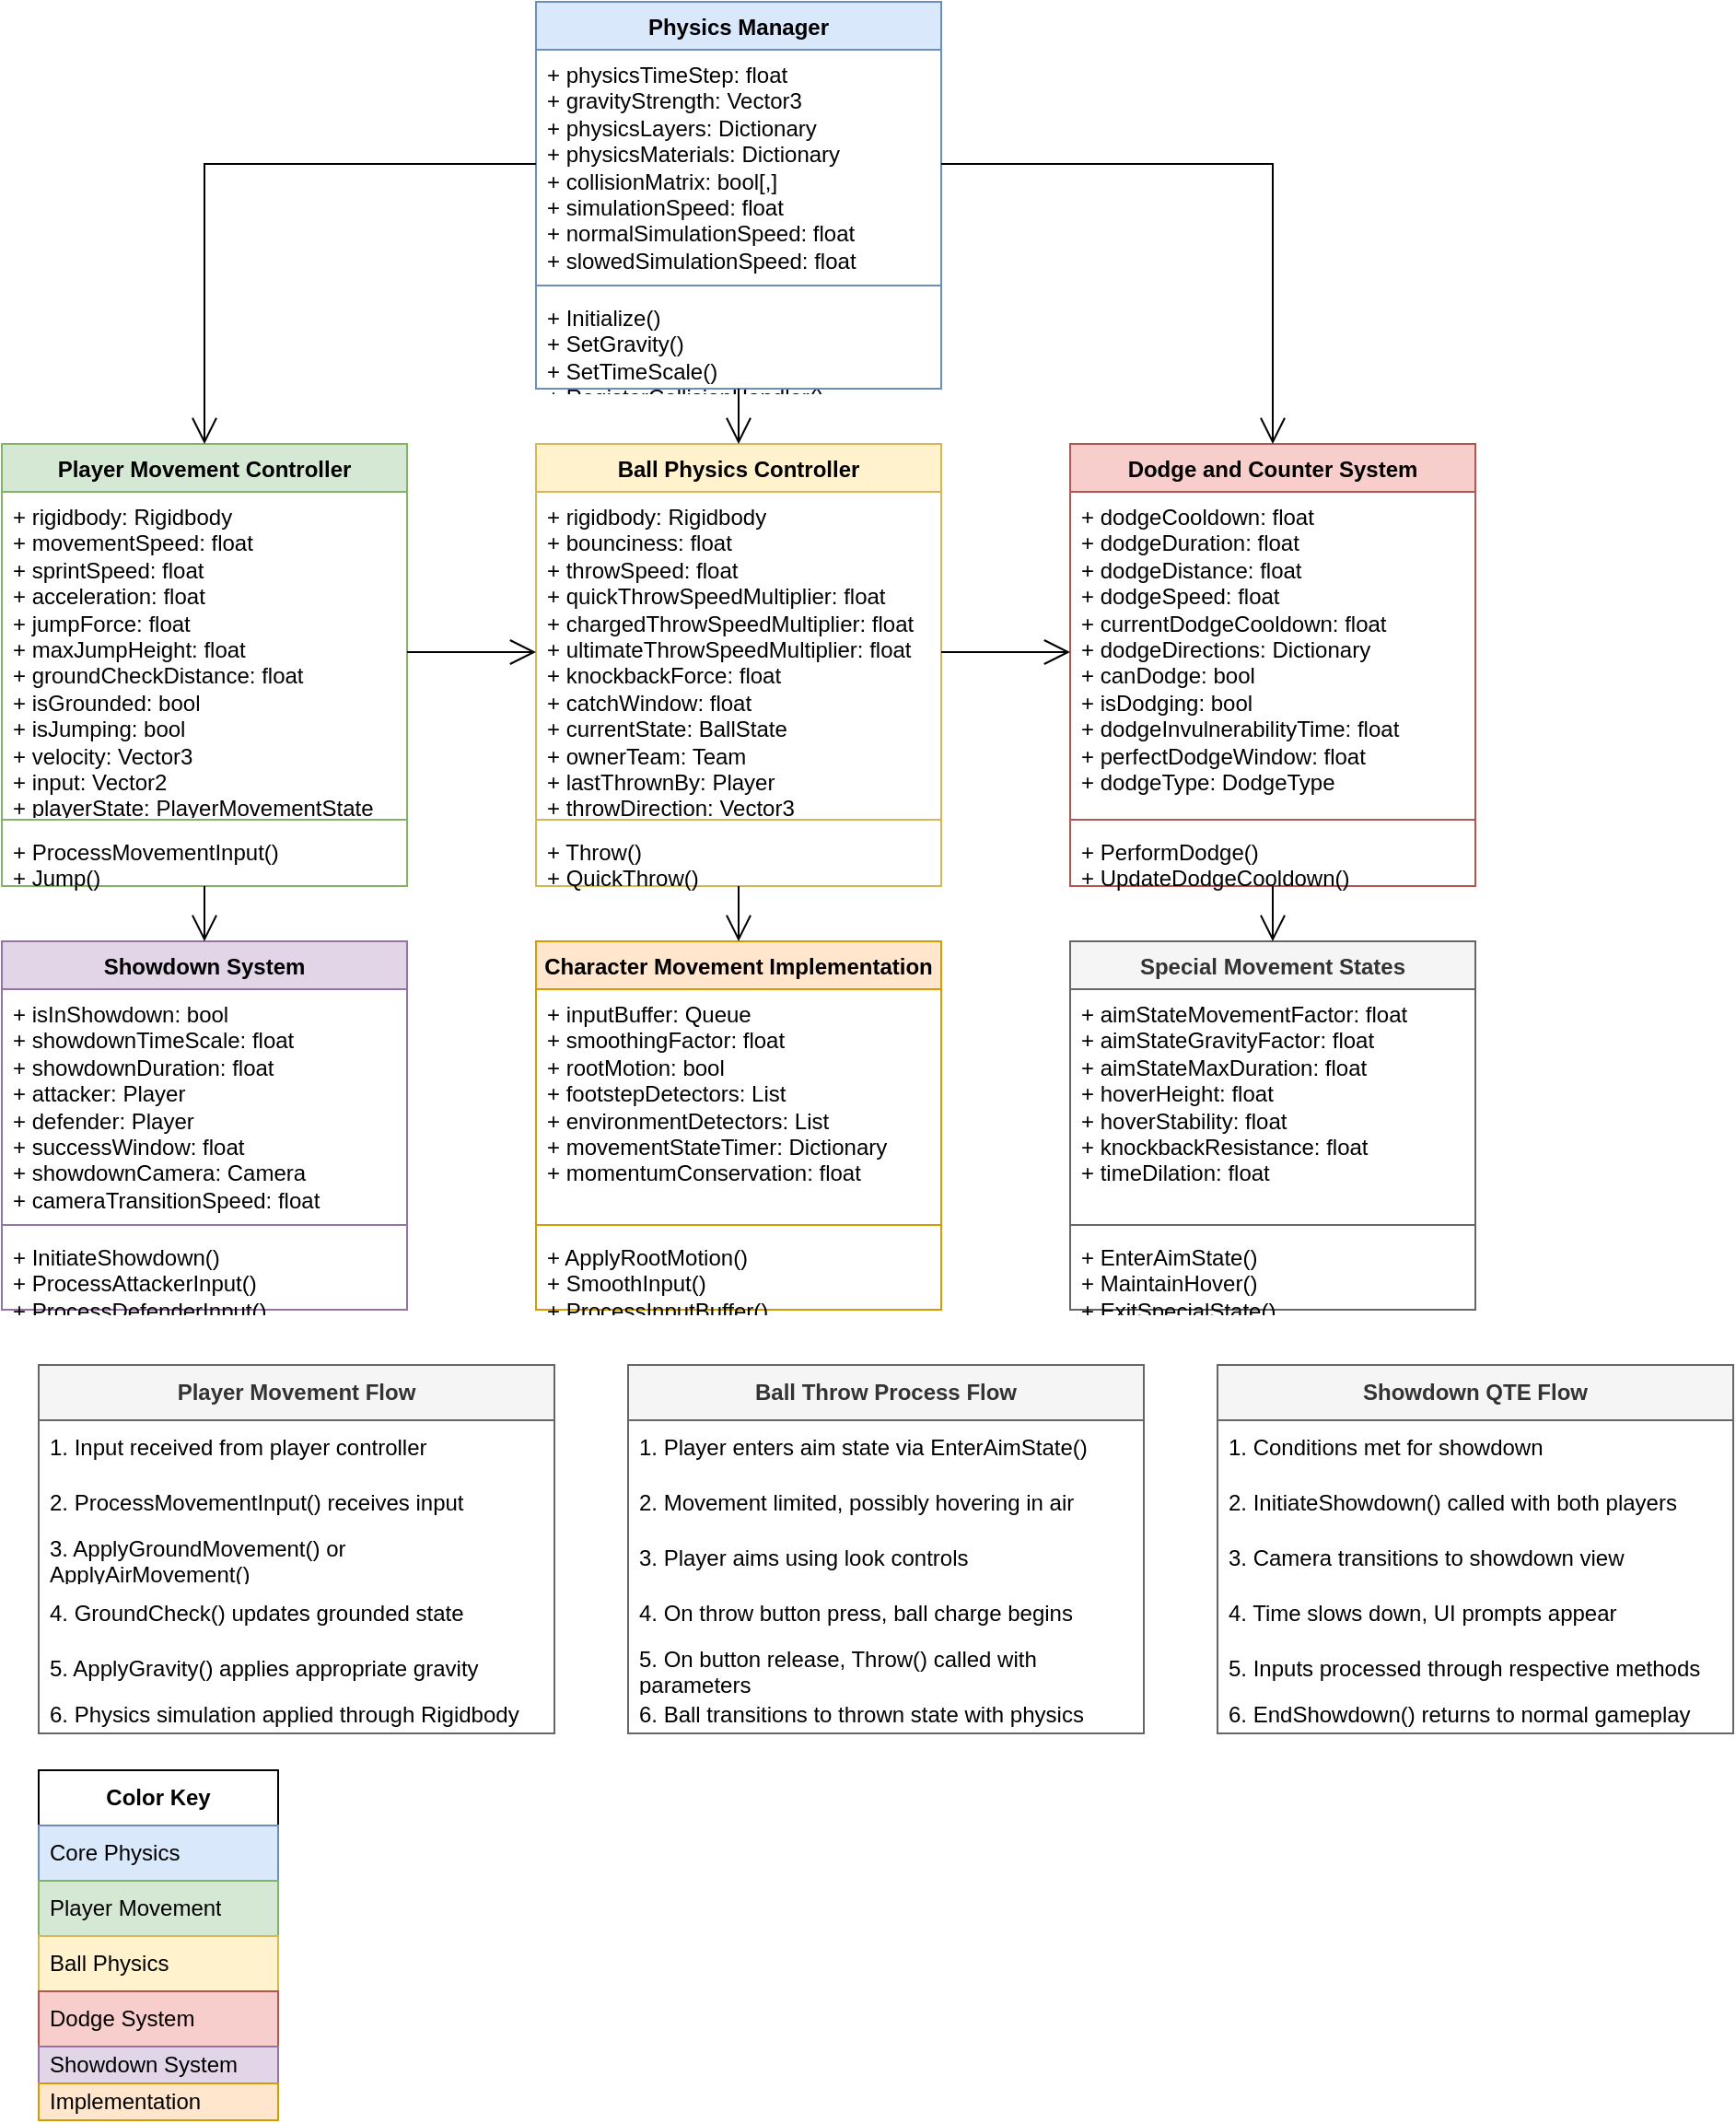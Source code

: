 <?xml version="1.0" encoding="UTF-8"?>
<mxfile version="22.1.7">
  <diagram name="MovementPhysicsArchitecture" id="movement_physics_architecture">
    <mxGraphModel dx="1434" dy="790" grid="1" gridSize="10" guides="1" tooltips="1" connect="1" arrows="1" fold="1" page="1" pageScale="1" pageWidth="850" pageHeight="1100" math="0" shadow="0">
      <root>
        <mxCell id="0" />
        <mxCell id="1" parent="0" />
        
        <!-- Core Systems -->
        <mxCell id="2" value="Physics Manager" style="swimlane;fontStyle=1;align=center;verticalAlign=top;childLayout=stackLayout;horizontal=1;startSize=26;horizontalStack=0;resizeParent=1;resizeParentMax=0;resizeLast=0;collapsible=1;marginBottom=0;whiteSpace=wrap;html=1;fillColor=#dae8fc;strokeColor=#6c8ebf;" parent="1" vertex="1">
          <mxGeometry x="330" y="40" width="220" height="210" as="geometry" />
        </mxCell>
        <mxCell id="3" value="+ physicsTimeStep: float&lt;br&gt;+ gravityStrength: Vector3&lt;br&gt;+ physicsLayers: Dictionary&lt;br&gt;+ physicsMaterials: Dictionary&lt;br&gt;+ collisionMatrix: bool[,]&lt;br&gt;+ simulationSpeed: float&lt;br&gt;+ normalSimulationSpeed: float&lt;br&gt;+ slowedSimulationSpeed: float" style="text;strokeColor=none;fillColor=none;align=left;verticalAlign=top;spacingLeft=4;spacingRight=4;overflow=hidden;rotatable=0;points=[[0,0.5],[1,0.5]];portConstraint=eastwest;whiteSpace=wrap;html=1;" parent="2" vertex="1">
          <mxGeometry y="26" width="220" height="124" as="geometry" />
        </mxCell>
        <mxCell id="4" value="" style="line;strokeWidth=1;fillColor=none;align=left;verticalAlign=middle;spacingTop=-1;spacingLeft=3;spacingRight=3;rotatable=0;labelPosition=right;points=[];portConstraint=eastwest;strokeColor=inherit;" parent="2" vertex="1">
          <mxGeometry y="150" width="220" height="8" as="geometry" />
        </mxCell>
        <mxCell id="5" value="+ Initialize()&lt;br&gt;+ SetGravity()&lt;br&gt;+ SetTimeScale()&lt;br&gt;+ RegisterCollisionHandler()" style="text;strokeColor=none;fillColor=none;align=left;verticalAlign=top;spacingLeft=4;spacingRight=4;overflow=hidden;rotatable=0;points=[[0,0.5],[1,0.5]];portConstraint=eastwest;whiteSpace=wrap;html=1;" parent="2" vertex="1">
          <mxGeometry y="158" width="220" height="52" as="geometry" />
        </mxCell>
        
        <!-- Player Movement -->
        <mxCell id="6" value="Player Movement Controller" style="swimlane;fontStyle=1;align=center;verticalAlign=top;childLayout=stackLayout;horizontal=1;startSize=26;horizontalStack=0;resizeParent=1;resizeParentMax=0;resizeLast=0;collapsible=1;marginBottom=0;whiteSpace=wrap;html=1;fillColor=#d5e8d4;strokeColor=#82b366;" parent="1" vertex="1">
          <mxGeometry x="40" y="280" width="220" height="240" as="geometry" />
        </mxCell>
        <mxCell id="7" value="+ rigidbody: Rigidbody&lt;br&gt;+ movementSpeed: float&lt;br&gt;+ sprintSpeed: float&lt;br&gt;+ acceleration: float&lt;br&gt;+ jumpForce: float&lt;br&gt;+ maxJumpHeight: float&lt;br&gt;+ groundCheckDistance: float&lt;br&gt;+ isGrounded: bool&lt;br&gt;+ isJumping: bool&lt;br&gt;+ velocity: Vector3&lt;br&gt;+ input: Vector2&lt;br&gt;+ playerState: PlayerMovementState" style="text;strokeColor=none;fillColor=none;align=left;verticalAlign=top;spacingLeft=4;spacingRight=4;overflow=hidden;rotatable=0;points=[[0,0.5],[1,0.5]];portConstraint=eastwest;whiteSpace=wrap;html=1;" parent="6" vertex="1">
          <mxGeometry y="26" width="220" height="174" as="geometry" />
        </mxCell>
        <mxCell id="8" value="" style="line;strokeWidth=1;fillColor=none;align=left;verticalAlign=middle;spacingTop=-1;spacingLeft=3;spacingRight=3;rotatable=0;labelPosition=right;points=[];portConstraint=eastwest;strokeColor=inherit;" parent="6" vertex="1">
          <mxGeometry y="200" width="220" height="8" as="geometry" />
        </mxCell>
        <mxCell id="9" value="+ ProcessMovementInput()&lt;br&gt;+ Jump()&lt;br&gt;+ GroundCheck()" style="text;strokeColor=none;fillColor=none;align=left;verticalAlign=top;spacingLeft=4;spacingRight=4;overflow=hidden;rotatable=0;points=[[0,0.5],[1,0.5]];portConstraint=eastwest;whiteSpace=wrap;html=1;" parent="6" vertex="1">
          <mxGeometry y="208" width="220" height="32" as="geometry" />
        </mxCell>
        
        <!-- Ball Physics -->
        <mxCell id="10" value="Ball Physics Controller" style="swimlane;fontStyle=1;align=center;verticalAlign=top;childLayout=stackLayout;horizontal=1;startSize=26;horizontalStack=0;resizeParent=1;resizeParentMax=0;resizeLast=0;collapsible=1;marginBottom=0;whiteSpace=wrap;html=1;fillColor=#fff2cc;strokeColor=#d6b656;" parent="1" vertex="1">
          <mxGeometry x="330" y="280" width="220" height="240" as="geometry" />
        </mxCell>
        <mxCell id="11" value="+ rigidbody: Rigidbody&lt;br&gt;+ bounciness: float&lt;br&gt;+ throwSpeed: float&lt;br&gt;+ quickThrowSpeedMultiplier: float&lt;br&gt;+ chargedThrowSpeedMultiplier: float&lt;br&gt;+ ultimateThrowSpeedMultiplier: float&lt;br&gt;+ knockbackForce: float&lt;br&gt;+ catchWindow: float&lt;br&gt;+ currentState: BallState&lt;br&gt;+ ownerTeam: Team&lt;br&gt;+ lastThrownBy: Player&lt;br&gt;+ throwDirection: Vector3" style="text;strokeColor=none;fillColor=none;align=left;verticalAlign=top;spacingLeft=4;spacingRight=4;overflow=hidden;rotatable=0;points=[[0,0.5],[1,0.5]];portConstraint=eastwest;whiteSpace=wrap;html=1;" parent="10" vertex="1">
          <mxGeometry y="26" width="220" height="174" as="geometry" />
        </mxCell>
        <mxCell id="12" value="" style="line;strokeWidth=1;fillColor=none;align=left;verticalAlign=middle;spacingTop=-1;spacingLeft=3;spacingRight=3;rotatable=0;labelPosition=right;points=[];portConstraint=eastwest;strokeColor=inherit;" parent="10" vertex="1">
          <mxGeometry y="200" width="220" height="8" as="geometry" />
        </mxCell>
        <mxCell id="13" value="+ Throw()&lt;br&gt;+ QuickThrow()&lt;br&gt;+ OnHit()" style="text;strokeColor=none;fillColor=none;align=left;verticalAlign=top;spacingLeft=4;spacingRight=4;overflow=hidden;rotatable=0;points=[[0,0.5],[1,0.5]];portConstraint=eastwest;whiteSpace=wrap;html=1;" parent="10" vertex="1">
          <mxGeometry y="208" width="220" height="32" as="geometry" />
        </mxCell>
        
        <!-- Dodge and Counter System -->
        <mxCell id="14" value="Dodge and Counter System" style="swimlane;fontStyle=1;align=center;verticalAlign=top;childLayout=stackLayout;horizontal=1;startSize=26;horizontalStack=0;resizeParent=1;resizeParentMax=0;resizeLast=0;collapsible=1;marginBottom=0;whiteSpace=wrap;html=1;fillColor=#f8cecc;strokeColor=#b85450;" parent="1" vertex="1">
          <mxGeometry x="620" y="280" width="220" height="240" as="geometry" />
        </mxCell>
        <mxCell id="15" value="+ dodgeCooldown: float&lt;br&gt;+ dodgeDuration: float&lt;br&gt;+ dodgeDistance: float&lt;br&gt;+ dodgeSpeed: float&lt;br&gt;+ currentDodgeCooldown: float&lt;br&gt;+ dodgeDirections: Dictionary&lt;br&gt;+ canDodge: bool&lt;br&gt;+ isDodging: bool&lt;br&gt;+ dodgeInvulnerabilityTime: float&lt;br&gt;+ perfectDodgeWindow: float&lt;br&gt;+ dodgeType: DodgeType" style="text;strokeColor=none;fillColor=none;align=left;verticalAlign=top;spacingLeft=4;spacingRight=4;overflow=hidden;rotatable=0;points=[[0,0.5],[1,0.5]];portConstraint=eastwest;whiteSpace=wrap;html=1;" parent="14" vertex="1">
          <mxGeometry y="26" width="220" height="174" as="geometry" />
        </mxCell>
        <mxCell id="16" value="" style="line;strokeWidth=1;fillColor=none;align=left;verticalAlign=middle;spacingTop=-1;spacingLeft=3;spacingRight=3;rotatable=0;labelPosition=right;points=[];portConstraint=eastwest;strokeColor=inherit;" parent="14" vertex="1">
          <mxGeometry y="200" width="220" height="8" as="geometry" />
        </mxCell>
        <mxCell id="17" value="+ PerformDodge()&lt;br&gt;+ UpdateDodgeCooldown()&lt;br&gt;+ CheckPerfectDodgeTiming()" style="text;strokeColor=none;fillColor=none;align=left;verticalAlign=top;spacingLeft=4;spacingRight=4;overflow=hidden;rotatable=0;points=[[0,0.5],[1,0.5]];portConstraint=eastwest;whiteSpace=wrap;html=1;" parent="14" vertex="1">
          <mxGeometry y="208" width="220" height="32" as="geometry" />
        </mxCell>
        
        <!-- Showdown System -->
        <mxCell id="18" value="Showdown System" style="swimlane;fontStyle=1;align=center;verticalAlign=top;childLayout=stackLayout;horizontal=1;startSize=26;horizontalStack=0;resizeParent=1;resizeParentMax=0;resizeLast=0;collapsible=1;marginBottom=0;whiteSpace=wrap;html=1;fillColor=#e1d5e7;strokeColor=#9673a6;" parent="1" vertex="1">
          <mxGeometry x="40" y="550" width="220" height="200" as="geometry" />
        </mxCell>
        <mxCell id="19" value="+ isInShowdown: bool&lt;br&gt;+ showdownTimeScale: float&lt;br&gt;+ showdownDuration: float&lt;br&gt;+ attacker: Player&lt;br&gt;+ defender: Player&lt;br&gt;+ successWindow: float&lt;br&gt;+ showdownCamera: Camera&lt;br&gt;+ cameraTransitionSpeed: float" style="text;strokeColor=none;fillColor=none;align=left;verticalAlign=top;spacingLeft=4;spacingRight=4;overflow=hidden;rotatable=0;points=[[0,0.5],[1,0.5]];portConstraint=eastwest;whiteSpace=wrap;html=1;" parent="18" vertex="1">
          <mxGeometry y="26" width="220" height="124" as="geometry" />
        </mxCell>
        <mxCell id="20" value="" style="line;strokeWidth=1;fillColor=none;align=left;verticalAlign=middle;spacingTop=-1;spacingLeft=3;spacingRight=3;rotatable=0;labelPosition=right;points=[];portConstraint=eastwest;strokeColor=inherit;" parent="18" vertex="1">
          <mxGeometry y="150" width="220" height="8" as="geometry" />
        </mxCell>
        <mxCell id="21" value="+ InitiateShowdown()&lt;br&gt;+ ProcessAttackerInput()&lt;br&gt;+ ProcessDefenderInput()" style="text;strokeColor=none;fillColor=none;align=left;verticalAlign=top;spacingLeft=4;spacingRight=4;overflow=hidden;rotatable=0;points=[[0,0.5],[1,0.5]];portConstraint=eastwest;whiteSpace=wrap;html=1;" parent="18" vertex="1">
          <mxGeometry y="158" width="220" height="42" as="geometry" />
        </mxCell>
        
        <!-- Character Movement Implementation -->
        <mxCell id="22" value="Character Movement Implementation" style="swimlane;fontStyle=1;align=center;verticalAlign=top;childLayout=stackLayout;horizontal=1;startSize=26;horizontalStack=0;resizeParent=1;resizeParentMax=0;resizeLast=0;collapsible=1;marginBottom=0;whiteSpace=wrap;html=1;fillColor=#ffe6cc;strokeColor=#d79b00;" parent="1" vertex="1">
          <mxGeometry x="330" y="550" width="220" height="200" as="geometry" />
        </mxCell>
        <mxCell id="23" value="+ inputBuffer: Queue&lt;InputCommand&gt;&lt;br&gt;+ smoothingFactor: float&lt;br&gt;+ rootMotion: bool&lt;br&gt;+ footstepDetectors: List&lt;Transform&gt;&lt;br&gt;+ environmentDetectors: List&lt;Sensor&gt;&lt;br&gt;+ movementStateTimer: Dictionary&lt;br&gt;+ momentumConservation: float" style="text;strokeColor=none;fillColor=none;align=left;verticalAlign=top;spacingLeft=4;spacingRight=4;overflow=hidden;rotatable=0;points=[[0,0.5],[1,0.5]];portConstraint=eastwest;whiteSpace=wrap;html=1;" parent="22" vertex="1">
          <mxGeometry y="26" width="220" height="124" as="geometry" />
        </mxCell>
        <mxCell id="24" value="" style="line;strokeWidth=1;fillColor=none;align=left;verticalAlign=middle;spacingTop=-1;spacingLeft=3;spacingRight=3;rotatable=0;labelPosition=right;points=[];portConstraint=eastwest;strokeColor=inherit;" parent="22" vertex="1">
          <mxGeometry y="150" width="220" height="8" as="geometry" />
        </mxCell>
        <mxCell id="25" value="+ ApplyRootMotion()&lt;br&gt;+ SmoothInput()&lt;br&gt;+ ProcessInputBuffer()" style="text;strokeColor=none;fillColor=none;align=left;verticalAlign=top;spacingLeft=4;spacingRight=4;overflow=hidden;rotatable=0;points=[[0,0.5],[1,0.5]];portConstraint=eastwest;whiteSpace=wrap;html=1;" parent="22" vertex="1">
          <mxGeometry y="158" width="220" height="42" as="geometry" />
        </mxCell>
        
        <!-- Special Movement States -->
        <mxCell id="26" value="Special Movement States" style="swimlane;fontStyle=1;align=center;verticalAlign=top;childLayout=stackLayout;horizontal=1;startSize=26;horizontalStack=0;resizeParent=1;resizeParentMax=0;resizeLast=0;collapsible=1;marginBottom=0;whiteSpace=wrap;html=1;fillColor=#f5f5f5;strokeColor=#666666;fontColor=#333333;" parent="1" vertex="1">
          <mxGeometry x="620" y="550" width="220" height="200" as="geometry" />
        </mxCell>
        <mxCell id="27" value="+ aimStateMovementFactor: float&lt;br&gt;+ aimStateGravityFactor: float&lt;br&gt;+ aimStateMaxDuration: float&lt;br&gt;+ hoverHeight: float&lt;br&gt;+ hoverStability: float&lt;br&gt;+ knockbackResistance: float&lt;br&gt;+ timeDilation: float" style="text;strokeColor=none;fillColor=none;align=left;verticalAlign=top;spacingLeft=4;spacingRight=4;overflow=hidden;rotatable=0;points=[[0,0.5],[1,0.5]];portConstraint=eastwest;whiteSpace=wrap;html=1;" parent="26" vertex="1">
          <mxGeometry y="26" width="220" height="124" as="geometry" />
        </mxCell>
        <mxCell id="28" value="" style="line;strokeWidth=1;fillColor=none;align=left;verticalAlign=middle;spacingTop=-1;spacingLeft=3;spacingRight=3;rotatable=0;labelPosition=right;points=[];portConstraint=eastwest;strokeColor=inherit;" parent="26" vertex="1">
          <mxGeometry y="150" width="220" height="8" as="geometry" />
        </mxCell>
        <mxCell id="29" value="+ EnterAimState()&lt;br&gt;+ MaintainHover()&lt;br&gt;+ ExitSpecialState()" style="text;strokeColor=none;fillColor=none;align=left;verticalAlign=top;spacingLeft=4;spacingRight=4;overflow=hidden;rotatable=0;points=[[0,0.5],[1,0.5]];portConstraint=eastwest;whiteSpace=wrap;html=1;" parent="26" vertex="1">
          <mxGeometry y="158" width="220" height="42" as="geometry" />
        </mxCell>
        
        <!-- Connections -->
        <mxCell id="30" value="" style="endArrow=open;endFill=1;endSize=12;html=1;rounded=0;exitX=0.5;exitY=1;exitDx=0;exitDy=0;entryX=0.5;entryY=0;entryDx=0;entryDy=0;" parent="1" source="2" target="10" edge="1">
          <mxGeometry width="160" relative="1" as="geometry">
            <mxPoint x="340" y="500" as="sourcePoint" />
            <mxPoint x="500" y="500" as="targetPoint" />
          </mxGeometry>
        </mxCell>
        
        <mxCell id="31" value="" style="endArrow=open;endFill=1;endSize=12;html=1;rounded=0;exitX=0;exitY=0.5;exitDx=0;exitDy=0;entryX=0.5;entryY=0;entryDx=0;entryDy=0;" parent="1" source="3" target="6" edge="1">
          <mxGeometry width="160" relative="1" as="geometry">
            <mxPoint x="340" y="500" as="sourcePoint" />
            <mxPoint x="500" y="500" as="targetPoint" />
            <Array as="points">
              <mxPoint x="150" y="128" />
            </Array>
          </mxGeometry>
        </mxCell>
        
        <mxCell id="32" value="" style="endArrow=open;endFill=1;endSize=12;html=1;rounded=0;exitX=1;exitY=0.5;exitDx=0;exitDy=0;entryX=0.5;entryY=0;entryDx=0;entryDy=0;" parent="1" source="3" target="14" edge="1">
          <mxGeometry width="160" relative="1" as="geometry">
            <mxPoint x="340" y="500" as="sourcePoint" />
            <mxPoint x="500" y="500" as="targetPoint" />
            <Array as="points">
              <mxPoint x="730" y="128" />
            </Array>
          </mxGeometry>
        </mxCell>
        
        <mxCell id="33" value="" style="endArrow=open;endFill=1;endSize=12;html=1;rounded=0;exitX=0.5;exitY=1;exitDx=0;exitDy=0;entryX=0.5;entryY=0;entryDx=0;entryDy=0;" parent="1" source="6" target="18" edge="1">
          <mxGeometry width="160" relative="1" as="geometry">
            <mxPoint x="340" y="500" as="sourcePoint" />
            <mxPoint x="500" y="500" as="targetPoint" />
          </mxGeometry>
        </mxCell>
        
        <mxCell id="34" value="" style="endArrow=open;endFill=1;endSize=12;html=1;rounded=0;exitX=0.5;exitY=1;exitDx=0;exitDy=0;entryX=0.5;entryY=0;entryDx=0;entryDy=0;" parent="1" source="10" target="22" edge="1">
          <mxGeometry width="160" relative="1" as="geometry">
            <mxPoint x="340" y="500" as="sourcePoint" />
            <mxPoint x="500" y="500" as="targetPoint" />
          </mxGeometry>
        </mxCell>
        
        <mxCell id="35" value="" style="endArrow=open;endFill=1;endSize=12;html=1;rounded=0;exitX=0.5;exitY=1;exitDx=0;exitDy=0;entryX=0.5;entryY=0;entryDx=0;entryDy=0;" parent="1" source="14" target="26" edge="1">
          <mxGeometry width="160" relative="1" as="geometry">
            <mxPoint x="340" y="500" as="sourcePoint" />
            <mxPoint x="500" y="500" as="targetPoint" />
          </mxGeometry>
        </mxCell>
        
        <mxCell id="36" value="" style="endArrow=open;endFill=1;endSize=12;html=1;rounded=0;exitX=1;exitY=0.5;exitDx=0;exitDy=0;entryX=0;entryY=0.5;entryDx=0;entryDy=0;" parent="1" source="7" target="11" edge="1">
          <mxGeometry width="160" relative="1" as="geometry">
            <mxPoint x="340" y="500" as="sourcePoint" />
            <mxPoint x="500" y="500" as="targetPoint" />
          </mxGeometry>
        </mxCell>
        
        <mxCell id="37" value="" style="endArrow=open;endFill=1;endSize=12;html=1;rounded=0;exitX=1;exitY=0.5;exitDx=0;exitDy=0;entryX=0;entryY=0.5;entryDx=0;entryDy=0;" parent="1" source="11" target="15" edge="1">
          <mxGeometry width="160" relative="1" as="geometry">
            <mxPoint x="340" y="500" as="sourcePoint" />
            <mxPoint x="500" y="500" as="targetPoint" />
          </mxGeometry>
        </mxCell>
        
        <!-- Process Flows -->
        <mxCell id="38" value="Player Movement Flow" style="swimlane;fontStyle=1;childLayout=stackLayout;horizontal=1;startSize=30;horizontalStack=0;resizeParent=1;resizeParentMax=0;resizeLast=0;collapsible=1;marginBottom=0;whiteSpace=wrap;html=1;fillColor=#f5f5f5;strokeColor=#666666;fontColor=#333333;" parent="1" vertex="1">
          <mxGeometry x="60" y="780" width="280" height="200" as="geometry" />
        </mxCell>
        <mxCell id="39" value="1. Input received from player controller" style="text;strokeColor=none;fillColor=none;align=left;verticalAlign=middle;spacingLeft=4;spacingRight=4;overflow=hidden;points=[[0,0.5],[1,0.5]];portConstraint=eastwest;rotatable=0;whiteSpace=wrap;html=1;" parent="38" vertex="1">
          <mxGeometry y="30" width="280" height="30" as="geometry" />
        </mxCell>
        <mxCell id="40" value="2. ProcessMovementInput() receives input" style="text;strokeColor=none;fillColor=none;align=left;verticalAlign=middle;spacingLeft=4;spacingRight=4;overflow=hidden;points=[[0,0.5],[1,0.5]];portConstraint=eastwest;rotatable=0;whiteSpace=wrap;html=1;" parent="38" vertex="1">
          <mxGeometry y="60" width="280" height="30" as="geometry" />
        </mxCell>
        <mxCell id="41" value="3. ApplyGroundMovement() or ApplyAirMovement()" style="text;strokeColor=none;fillColor=none;align=left;verticalAlign=middle;spacingLeft=4;spacingRight=4;overflow=hidden;points=[[0,0.5],[1,0.5]];portConstraint=eastwest;rotatable=0;whiteSpace=wrap;html=1;" parent="38" vertex="1">
          <mxGeometry y="90" width="280" height="30" as="geometry" />
        </mxCell>
        <mxCell id="42" value="4. GroundCheck() updates grounded state" style="text;strokeColor=none;fillColor=none;align=left;verticalAlign=middle;spacingLeft=4;spacingRight=4;overflow=hidden;points=[[0,0.5],[1,0.5]];portConstraint=eastwest;rotatable=0;whiteSpace=wrap;html=1;" parent="38" vertex="1">
          <mxGeometry y="120" width="280" height="30" as="geometry" />
        </mxCell>
        <mxCell id="43" value="5. ApplyGravity() applies appropriate gravity" style="text;strokeColor=none;fillColor=none;align=left;verticalAlign=middle;spacingLeft=4;spacingRight=4;overflow=hidden;points=[[0,0.5],[1,0.5]];portConstraint=eastwest;rotatable=0;whiteSpace=wrap;html=1;" parent="38" vertex="1">
          <mxGeometry y="150" width="280" height="30" as="geometry" />
        </mxCell>
        <mxCell id="44" value="6. Physics simulation applied through Rigidbody" style="text;strokeColor=none;fillColor=none;align=left;verticalAlign=middle;spacingLeft=4;spacingRight=4;overflow=hidden;points=[[0,0.5],[1,0.5]];portConstraint=eastwest;rotatable=0;whiteSpace=wrap;html=1;" parent="38" vertex="1">
          <mxGeometry y="180" width="280" height="20" as="geometry" />
        </mxCell>
        
        <mxCell id="45" value="Ball Throw Process Flow" style="swimlane;fontStyle=1;childLayout=stackLayout;horizontal=1;startSize=30;horizontalStack=0;resizeParent=1;resizeParentMax=0;resizeLast=0;collapsible=1;marginBottom=0;whiteSpace=wrap;html=1;fillColor=#f5f5f5;strokeColor=#666666;fontColor=#333333;" parent="1" vertex="1">
          <mxGeometry x="380" y="780" width="280" height="200" as="geometry" />
        </mxCell>
        <mxCell id="46" value="1. Player enters aim state via EnterAimState()" style="text;strokeColor=none;fillColor=none;align=left;verticalAlign=middle;spacingLeft=4;spacingRight=4;overflow=hidden;points=[[0,0.5],[1,0
        .5]];portConstraint=eastwest;rotatable=0;whiteSpace=wrap;html=1;" parent="45" vertex="1">
          <mxGeometry y="30" width="280" height="30" as="geometry" />
        </mxCell>
        <mxCell id="47" value="2. Movement limited, possibly hovering in air" style="text;strokeColor=none;fillColor=none;align=left;verticalAlign=middle;spacingLeft=4;spacingRight=4;overflow=hidden;points=[[0,0.5],[1,0.5]];portConstraint=eastwest;rotatable=0;whiteSpace=wrap;html=1;" parent="45" vertex="1">
          <mxGeometry y="60" width="280" height="30" as="geometry" />
        </mxCell>
        <mxCell id="48" value="3. Player aims using look controls" style="text;strokeColor=none;fillColor=none;align=left;verticalAlign=middle;spacingLeft=4;spacingRight=4;overflow=hidden;points=[[0,0.5],[1,0.5]];portConstraint=eastwest;rotatable=0;whiteSpace=wrap;html=1;" parent="45" vertex="1">
          <mxGeometry y="90" width="280" height="30" as="geometry" />
        </mxCell>
        <mxCell id="49" value="4. On throw button press, ball charge begins" style="text;strokeColor=none;fillColor=none;align=left;verticalAlign=middle;spacingLeft=4;spacingRight=4;overflow=hidden;points=[[0,0.5],[1,0.5]];portConstraint=eastwest;rotatable=0;whiteSpace=wrap;html=1;" parent="45" vertex="1">
          <mxGeometry y="120" width="280" height="30" as="geometry" />
        </mxCell>
        <mxCell id="50" value="5. On button release, Throw() called with parameters" style="text;strokeColor=none;fillColor=none;align=left;verticalAlign=middle;spacingLeft=4;spacingRight=4;overflow=hidden;points=[[0,0.5],[1,0.5]];portConstraint=eastwest;rotatable=0;whiteSpace=wrap;html=1;" parent="45" vertex="1">
          <mxGeometry y="150" width="280" height="30" as="geometry" />
        </mxCell>
        <mxCell id="51" value="6. Ball transitions to thrown state with physics" style="text;strokeColor=none;fillColor=none;align=left;verticalAlign=middle;spacingLeft=4;spacingRight=4;overflow=hidden;points=[[0,0.5],[1,0.5]];portConstraint=eastwest;rotatable=0;whiteSpace=wrap;html=1;" parent="45" vertex="1">
          <mxGeometry y="180" width="280" height="20" as="geometry" />
        </mxCell>
        
        <mxCell id="52" value="Showdown QTE Flow" style="swimlane;fontStyle=1;childLayout=stackLayout;horizontal=1;startSize=30;horizontalStack=0;resizeParent=1;resizeParentMax=0;resizeLast=0;collapsible=1;marginBottom=0;whiteSpace=wrap;html=1;fillColor=#f5f5f5;strokeColor=#666666;fontColor=#333333;" parent="1" vertex="1">
          <mxGeometry x="700" y="780" width="280" height="200" as="geometry" />
        </mxCell>
        <mxCell id="53" value="1. Conditions met for showdown" style="text;strokeColor=none;fillColor=none;align=left;verticalAlign=middle;spacingLeft=4;spacingRight=4;overflow=hidden;points=[[0,0.5],[1,0.5]];portConstraint=eastwest;rotatable=0;whiteSpace=wrap;html=1;" parent="52" vertex="1">
          <mxGeometry y="30" width="280" height="30" as="geometry" />
        </mxCell>
        <mxCell id="54" value="2. InitiateShowdown() called with both players" style="text;strokeColor=none;fillColor=none;align=left;verticalAlign=middle;spacingLeft=4;spacingRight=4;overflow=hidden;points=[[0,0.5],[1,0.5]];portConstraint=eastwest;rotatable=0;whiteSpace=wrap;html=1;" parent="52" vertex="1">
          <mxGeometry y="60" width="280" height="30" as="geometry" />
        </mxCell>
        <mxCell id="55" value="3. Camera transitions to showdown view" style="text;strokeColor=none;fillColor=none;align=left;verticalAlign=middle;spacingLeft=4;spacingRight=4;overflow=hidden;points=[[0,0.5],[1,0.5]];portConstraint=eastwest;rotatable=0;whiteSpace=wrap;html=1;" parent="52" vertex="1">
          <mxGeometry y="90" width="280" height="30" as="geometry" />
        </mxCell>
        <mxCell id="56" value="4. Time slows down, UI prompts appear" style="text;strokeColor=none;fillColor=none;align=left;verticalAlign=middle;spacingLeft=4;spacingRight=4;overflow=hidden;points=[[0,0.5],[1,0.5]];portConstraint=eastwest;rotatable=0;whiteSpace=wrap;html=1;" parent="52" vertex="1">
          <mxGeometry y="120" width="280" height="30" as="geometry" />
        </mxCell>
        <mxCell id="57" value="5. Inputs processed through respective methods" style="text;strokeColor=none;fillColor=none;align=left;verticalAlign=middle;spacingLeft=4;spacingRight=4;overflow=hidden;points=[[0,0.5],[1,0.5]];portConstraint=eastwest;rotatable=0;whiteSpace=wrap;html=1;" parent="52" vertex="1">
          <mxGeometry y="150" width="280" height="30" as="geometry" />
        </mxCell>
        <mxCell id="58" value="6. EndShowdown() returns to normal gameplay" style="text;strokeColor=none;fillColor=none;align=left;verticalAlign=middle;spacingLeft=4;spacingRight=4;overflow=hidden;points=[[0,0.5],[1,0.5]];portConstraint=eastwest;rotatable=0;whiteSpace=wrap;html=1;" parent="52" vertex="1">
          <mxGeometry y="180" width="280" height="20" as="geometry" />
        </mxCell>
        
        <!-- Color Key -->
        <mxCell id="59" value="Color Key" style="swimlane;fontStyle=1;childLayout=stackLayout;horizontal=1;startSize=30;horizontalStack=0;resizeParent=1;resizeParentMax=0;resizeLast=0;collapsible=1;marginBottom=0;whiteSpace=wrap;html=1;" parent="1" vertex="1">
          <mxGeometry x="60" y="1000" width="130" height="190" as="geometry" />
        </mxCell>
        <mxCell id="60" value="Core Physics" style="text;fillColor=#dae8fc;strokeColor=#6c8ebf;align=left;verticalAlign=middle;spacingLeft=4;spacingRight=4;overflow=hidden;points=[[0,0.5],[1,0.5]];portConstraint=eastwest;rotatable=0;whiteSpace=wrap;html=1;" parent="59" vertex="1">
          <mxGeometry y="30" width="130" height="30" as="geometry" />
        </mxCell>
        <mxCell id="61" value="Player Movement" style="text;fillColor=#d5e8d4;strokeColor=#82b366;align=left;verticalAlign=middle;spacingLeft=4;spacingRight=4;overflow=hidden;points=[[0,0.5],[1,0.5]];portConstraint=eastwest;rotatable=0;whiteSpace=wrap;html=1;" parent="59" vertex="1">
          <mxGeometry y="60" width="130" height="30" as="geometry" />
        </mxCell>
        <mxCell id="62" value="Ball Physics" style="text;fillColor=#fff2cc;strokeColor=#d6b656;align=left;verticalAlign=middle;spacingLeft=4;spacingRight=4;overflow=hidden;points=[[0,0.5],[1,0.5]];portConstraint=eastwest;rotatable=0;whiteSpace=wrap;html=1;" parent="59" vertex="1">
          <mxGeometry y="90" width="130" height="30" as="geometry" />
        </mxCell>
        <mxCell id="63" value="Dodge System" style="text;fillColor=#f8cecc;strokeColor=#b85450;align=left;verticalAlign=middle;spacingLeft=4;spacingRight=4;overflow=hidden;points=[[0,0.5],[1,0.5]];portConstraint=eastwest;rotatable=0;whiteSpace=wrap;html=1;" parent="59" vertex="1">
          <mxGeometry y="120" width="130" height="30" as="geometry" />
        </mxCell>
        <mxCell id="64" value="Showdown System" style="text;fillColor=#e1d5e7;strokeColor=#9673a6;align=left;verticalAlign=middle;spacingLeft=4;spacingRight=4;overflow=hidden;points=[[0,0.5],[1,0.5]];portConstraint=eastwest;rotatable=0;whiteSpace=wrap;html=1;" parent="59" vertex="1">
          <mxGeometry y="150" width="130" height="20" as="geometry" />
        </mxCell>
        <mxCell id="65" value="Implementation" style="text;fillColor=#ffe6cc;strokeColor=#d79b00;align=left;verticalAlign=middle;spacingLeft=4;spacingRight=4;overflow=hidden;points=[[0,0.5],[1,0.5]];portConstraint=eastwest;rotatable=0;whiteSpace=wrap;html=1;" parent="59" vertex="1">
          <mxGeometry y="170" width="130" height="20" as="geometry" />
        </mxCell>
      </root>
    </mxGraphModel>
  </diagram>
</mxfile>